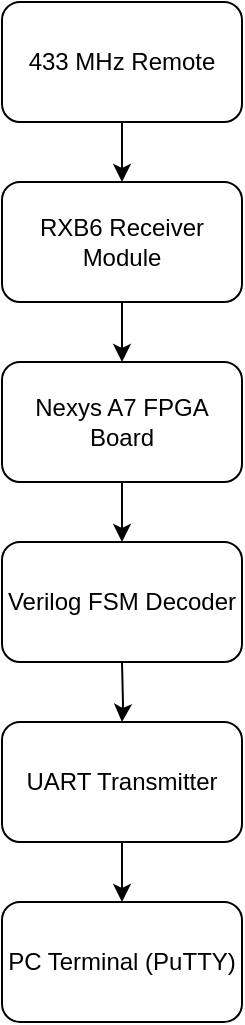 <mxfile version="26.2.14">
  <diagram name="Page-1" id="2YBvvXClWsGukQMizWep">
    <mxGraphModel dx="946" dy="563" grid="1" gridSize="10" guides="1" tooltips="1" connect="1" arrows="1" fold="1" page="1" pageScale="1" pageWidth="850" pageHeight="1100" math="0" shadow="0">
      <root>
        <mxCell id="0" />
        <mxCell id="1" parent="0" />
        <mxCell id="8piDZNv3QXsm2f2BKSe--4" value="" style="edgeStyle=orthogonalEdgeStyle;rounded=0;orthogonalLoop=1;jettySize=auto;html=1;" edge="1" parent="1" source="8piDZNv3QXsm2f2BKSe--2" target="8piDZNv3QXsm2f2BKSe--3">
          <mxGeometry relative="1" as="geometry">
            <Array as="points">
              <mxPoint x="130" y="70" />
              <mxPoint x="130" y="70" />
            </Array>
          </mxGeometry>
        </mxCell>
        <mxCell id="8piDZNv3QXsm2f2BKSe--2" value="433 MHz Remote" style="rounded=1;whiteSpace=wrap;html=1;" vertex="1" parent="1">
          <mxGeometry x="70" y="10" width="120" height="60" as="geometry" />
        </mxCell>
        <mxCell id="8piDZNv3QXsm2f2BKSe--6" value="" style="edgeStyle=orthogonalEdgeStyle;rounded=0;orthogonalLoop=1;jettySize=auto;html=1;" edge="1" parent="1" source="8piDZNv3QXsm2f2BKSe--3" target="8piDZNv3QXsm2f2BKSe--5">
          <mxGeometry relative="1" as="geometry" />
        </mxCell>
        <mxCell id="8piDZNv3QXsm2f2BKSe--3" value="RXB6 Receiver Module" style="rounded=1;whiteSpace=wrap;html=1;" vertex="1" parent="1">
          <mxGeometry x="70" y="100" width="120" height="60" as="geometry" />
        </mxCell>
        <mxCell id="8piDZNv3QXsm2f2BKSe--9" value="" style="edgeStyle=orthogonalEdgeStyle;rounded=0;orthogonalLoop=1;jettySize=auto;html=1;" edge="1" parent="1" source="8piDZNv3QXsm2f2BKSe--5" target="8piDZNv3QXsm2f2BKSe--8">
          <mxGeometry relative="1" as="geometry" />
        </mxCell>
        <mxCell id="8piDZNv3QXsm2f2BKSe--5" value="Nexys A7 FPGA Board" style="rounded=1;whiteSpace=wrap;html=1;" vertex="1" parent="1">
          <mxGeometry x="70" y="190" width="120" height="60" as="geometry" />
        </mxCell>
        <mxCell id="8piDZNv3QXsm2f2BKSe--8" value="Verilog FSM Decoder" style="rounded=1;whiteSpace=wrap;html=1;" vertex="1" parent="1">
          <mxGeometry x="70" y="280" width="120" height="60" as="geometry" />
        </mxCell>
        <mxCell id="8piDZNv3QXsm2f2BKSe--14" value="" style="edgeStyle=orthogonalEdgeStyle;rounded=0;orthogonalLoop=1;jettySize=auto;html=1;" edge="1" parent="1" target="8piDZNv3QXsm2f2BKSe--16">
          <mxGeometry relative="1" as="geometry">
            <mxPoint x="130" y="340" as="sourcePoint" />
          </mxGeometry>
        </mxCell>
        <mxCell id="8piDZNv3QXsm2f2BKSe--15" value="" style="edgeStyle=orthogonalEdgeStyle;rounded=0;orthogonalLoop=1;jettySize=auto;html=1;" edge="1" parent="1" source="8piDZNv3QXsm2f2BKSe--16" target="8piDZNv3QXsm2f2BKSe--17">
          <mxGeometry relative="1" as="geometry" />
        </mxCell>
        <mxCell id="8piDZNv3QXsm2f2BKSe--16" value="UART Transmitter" style="rounded=1;whiteSpace=wrap;html=1;" vertex="1" parent="1">
          <mxGeometry x="70" y="370" width="120" height="60" as="geometry" />
        </mxCell>
        <mxCell id="8piDZNv3QXsm2f2BKSe--17" value="PC Terminal (PuTTY)" style="rounded=1;whiteSpace=wrap;html=1;" vertex="1" parent="1">
          <mxGeometry x="70" y="460" width="120" height="60" as="geometry" />
        </mxCell>
      </root>
    </mxGraphModel>
  </diagram>
</mxfile>

